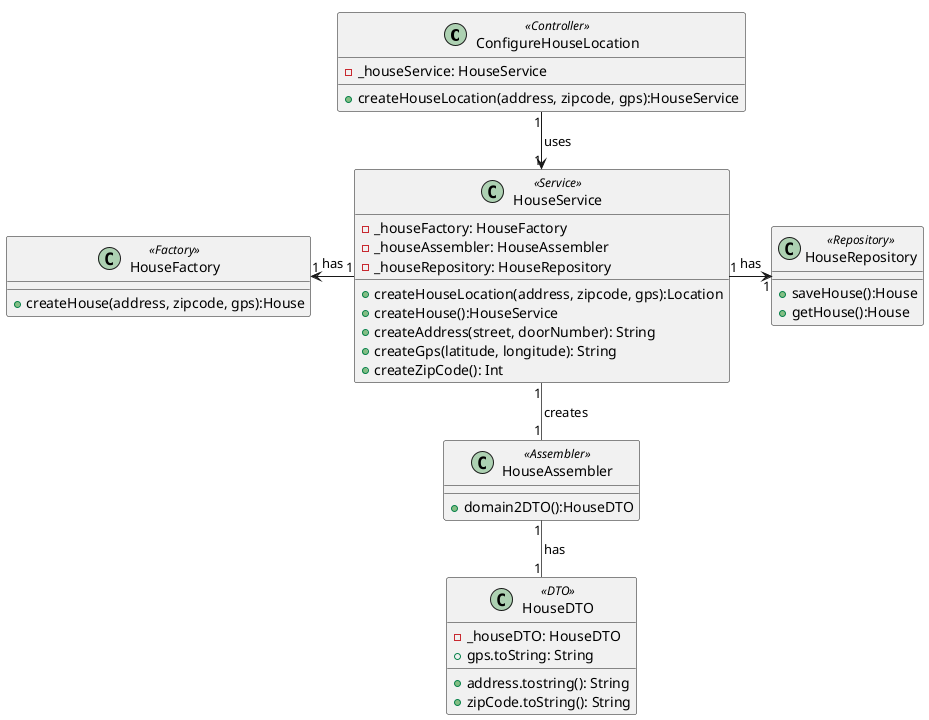 @startuml
!pragma layout smetana

top to bottom direction
skinparam linetype ortho

class ConfigureHouseLocation<<Controller>>{
    -_houseService: HouseService
    +createHouseLocation(address, zipcode, gps):HouseService

}
class HouseFactory<<Factory>>{
    +createHouse(address, zipcode, gps):House
}
class HouseService <<Service>>{
    -_houseFactory: HouseFactory
    -_houseAssembler: HouseAssembler
    -_houseRepository: HouseRepository
    +createHouseLocation(address, zipcode, gps):Location
    +createHouse():HouseService
    +createAddress(street, doorNumber): String
    +createGps(latitude, longitude): String
    +createZipCode(): Int

}
class HouseDTO<<DTO>>{
    - _houseDTO: HouseDTO
    +address.tostring(): String
    +gps.toString: String
    +zipCode.toString(): String
}
class HouseAssembler<<Assembler>>{
    +domain2DTO():HouseDTO
}
class HouseRepository<<Repository>>{
    +saveHouse():House
    +getHouse():House
}

ConfigureHouseLocation "1" -down-> "1" HouseService: uses
HouseService "1" -left-> "1" HouseFactory : has >
HouseService "1" --[#595959,plain] "1" HouseAssembler : creates
HouseAssembler "1" --[#595959,plain] "1" HouseDTO : has >
HouseService "1" -right-> "1" HouseRepository : has >
@enduml
